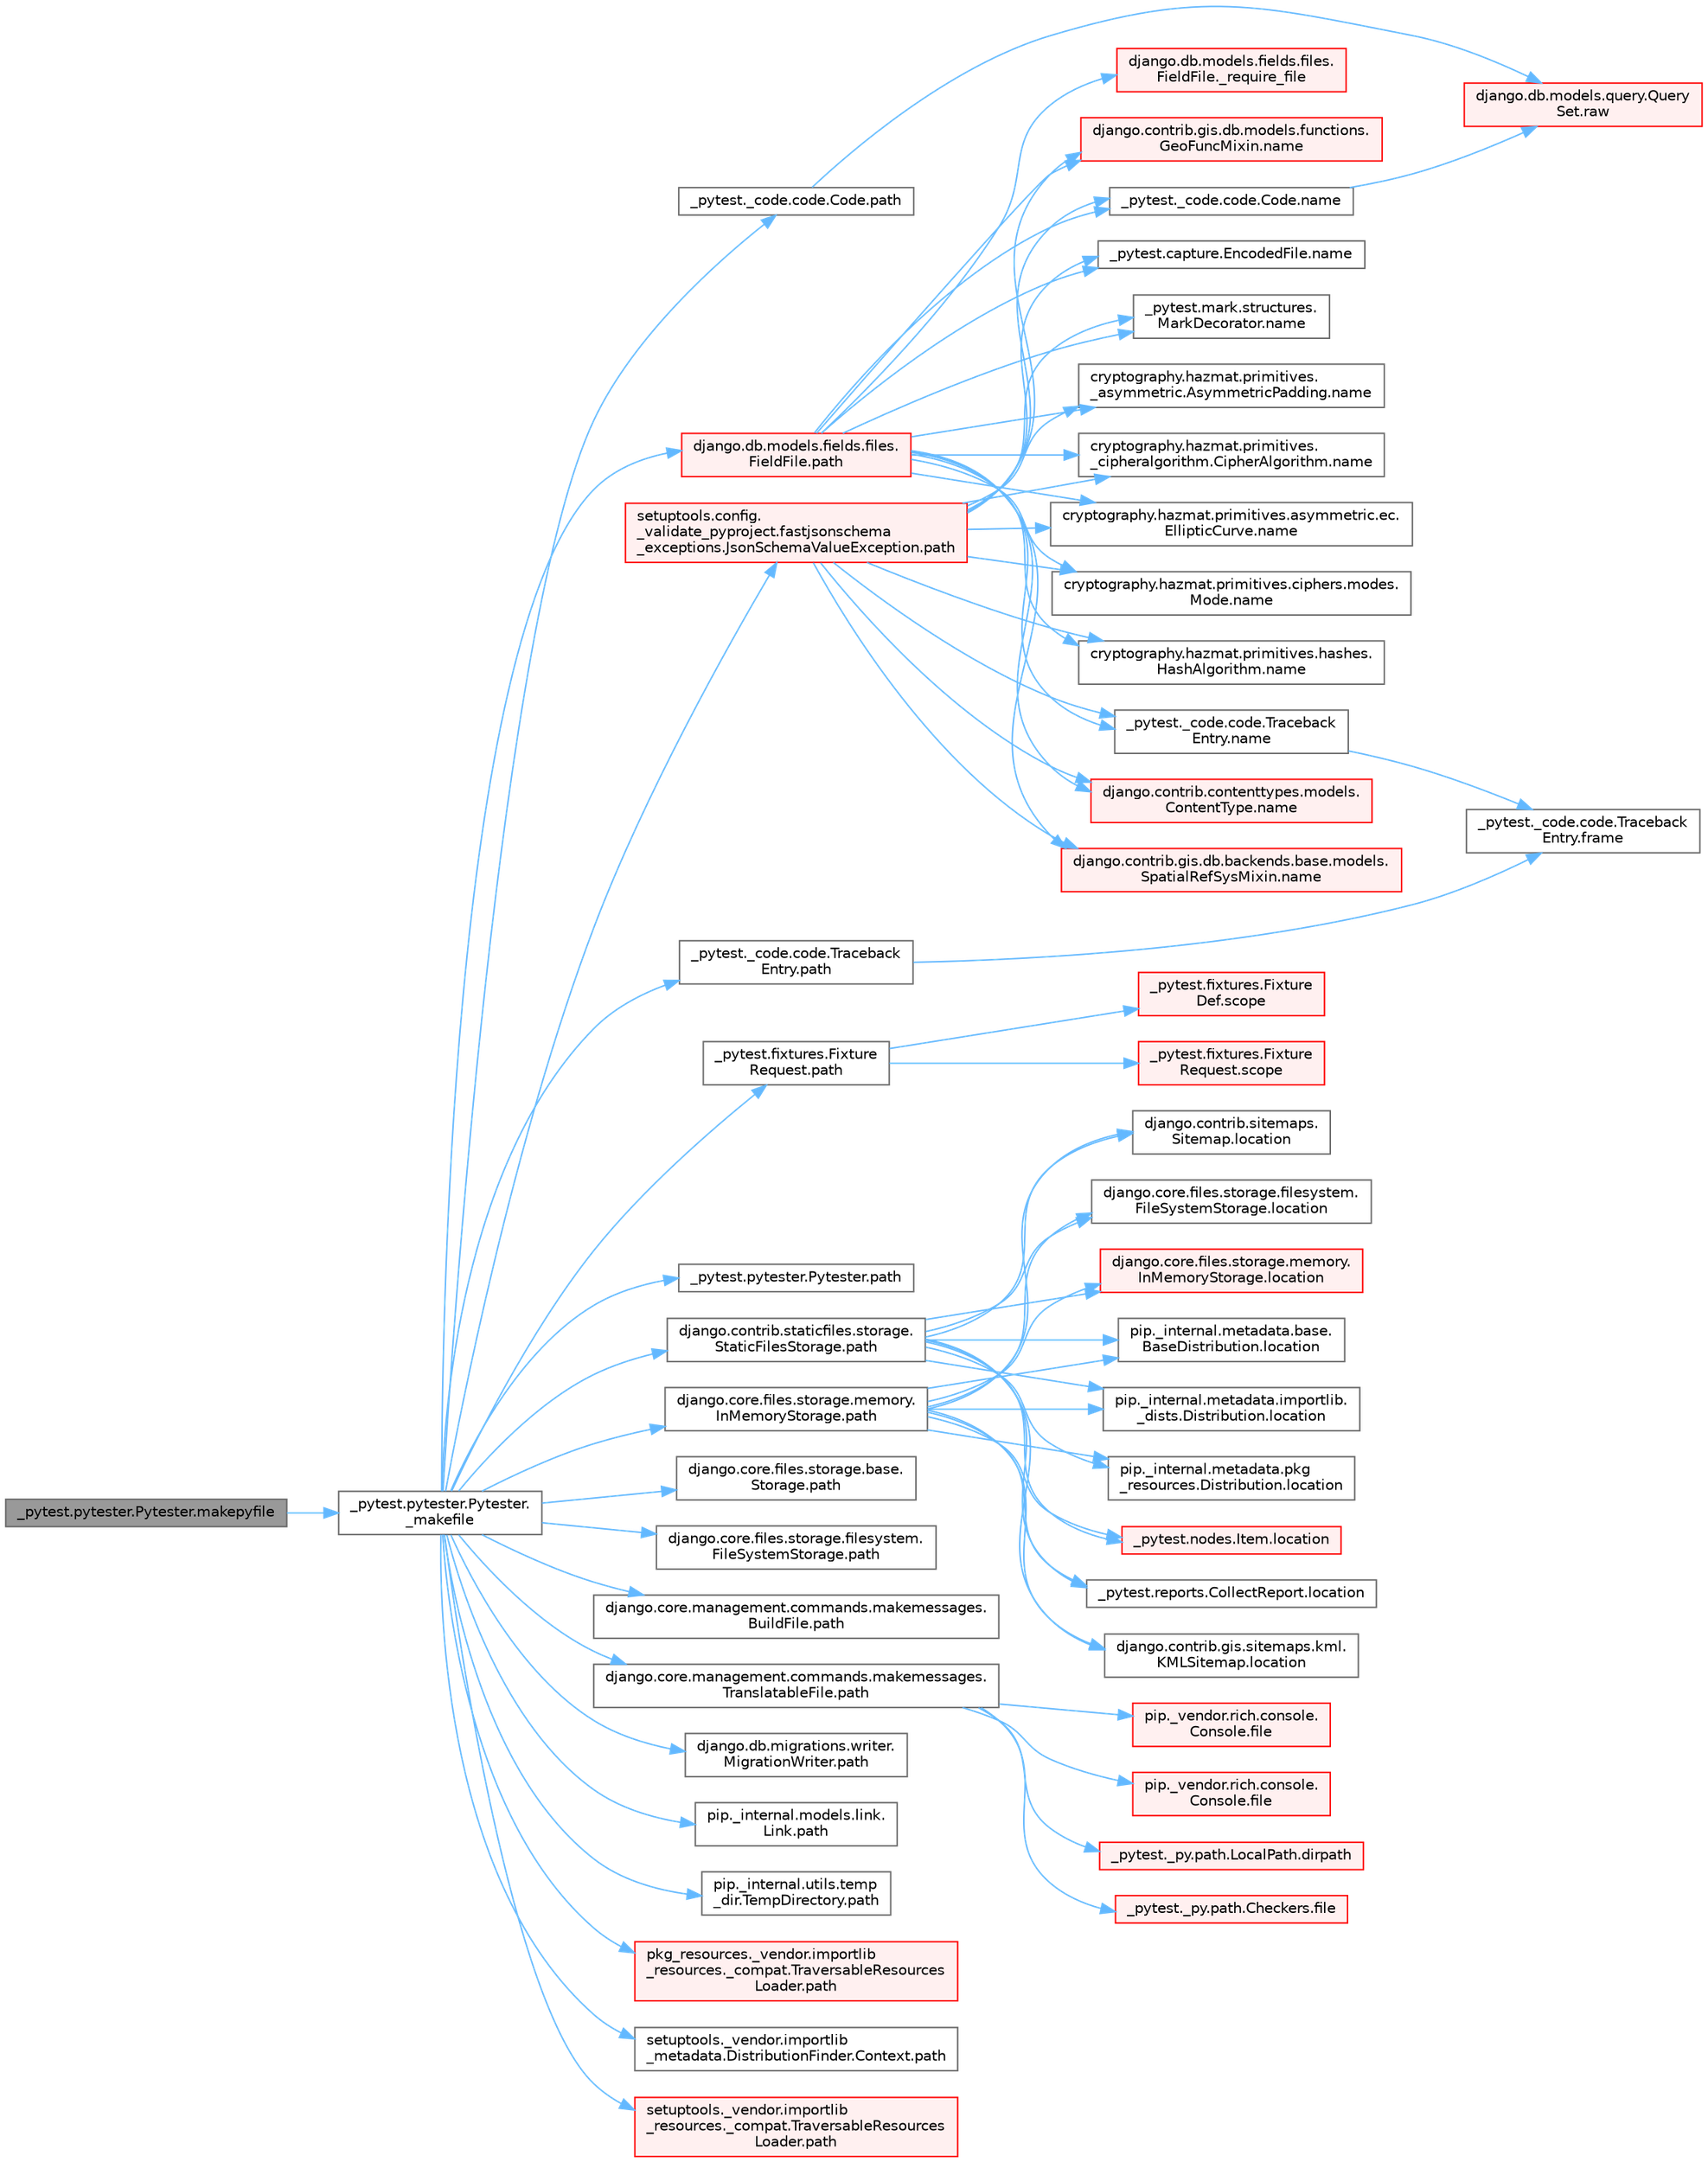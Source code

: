 digraph "_pytest.pytester.Pytester.makepyfile"
{
 // LATEX_PDF_SIZE
  bgcolor="transparent";
  edge [fontname=Helvetica,fontsize=10,labelfontname=Helvetica,labelfontsize=10];
  node [fontname=Helvetica,fontsize=10,shape=box,height=0.2,width=0.4];
  rankdir="LR";
  Node1 [id="Node000001",label="_pytest.pytester.Pytester.makepyfile",height=0.2,width=0.4,color="gray40", fillcolor="grey60", style="filled", fontcolor="black",tooltip=" "];
  Node1 -> Node2 [id="edge1_Node000001_Node000002",color="steelblue1",style="solid",tooltip=" "];
  Node2 [id="Node000002",label="_pytest.pytester.Pytester.\l_makefile",height=0.2,width=0.4,color="grey40", fillcolor="white", style="filled",URL="$class__pytest_1_1pytester_1_1_pytester.html#a7a55c8d58e26455aa4fa8bc9c5d692c6",tooltip=" "];
  Node2 -> Node3 [id="edge2_Node000002_Node000003",color="steelblue1",style="solid",tooltip=" "];
  Node3 [id="Node000003",label="_pytest._code.code.Code.path",height=0.2,width=0.4,color="grey40", fillcolor="white", style="filled",URL="$class__pytest_1_1__code_1_1code_1_1_code.html#a1dae55e90750fe77c7517f806a14d864",tooltip=" "];
  Node3 -> Node4 [id="edge3_Node000003_Node000004",color="steelblue1",style="solid",tooltip=" "];
  Node4 [id="Node000004",label="django.db.models.query.Query\lSet.raw",height=0.2,width=0.4,color="red", fillcolor="#FFF0F0", style="filled",URL="$classdjango_1_1db_1_1models_1_1query_1_1_query_set.html#abce199e3993658459fb2f7c2719daa45",tooltip="PUBLIC METHODS THAT RETURN A QUERYSET SUBCLASS #."];
  Node2 -> Node15 [id="edge4_Node000002_Node000015",color="steelblue1",style="solid",tooltip=" "];
  Node15 [id="Node000015",label="_pytest._code.code.Traceback\lEntry.path",height=0.2,width=0.4,color="grey40", fillcolor="white", style="filled",URL="$class__pytest_1_1__code_1_1code_1_1_traceback_entry.html#a5a88b9ae4623733566450a9e7d8387c0",tooltip=" "];
  Node15 -> Node16 [id="edge5_Node000015_Node000016",color="steelblue1",style="solid",tooltip=" "];
  Node16 [id="Node000016",label="_pytest._code.code.Traceback\lEntry.frame",height=0.2,width=0.4,color="grey40", fillcolor="white", style="filled",URL="$class__pytest_1_1__code_1_1code_1_1_traceback_entry.html#a8592e8aeeb3804602a1d6c85fc427f1b",tooltip=" "];
  Node2 -> Node17 [id="edge6_Node000002_Node000017",color="steelblue1",style="solid",tooltip=" "];
  Node17 [id="Node000017",label="_pytest.fixtures.Fixture\lRequest.path",height=0.2,width=0.4,color="grey40", fillcolor="white", style="filled",URL="$class__pytest_1_1fixtures_1_1_fixture_request.html#a6f6db59812d121b54cd67d5e434e1451",tooltip=" "];
  Node17 -> Node18 [id="edge7_Node000017_Node000018",color="steelblue1",style="solid",tooltip=" "];
  Node18 [id="Node000018",label="_pytest.fixtures.Fixture\lDef.scope",height=0.2,width=0.4,color="red", fillcolor="#FFF0F0", style="filled",URL="$class__pytest_1_1fixtures_1_1_fixture_def.html#a7631cdae842daae93780def0698acba2",tooltip=" "];
  Node17 -> Node22 [id="edge8_Node000017_Node000022",color="steelblue1",style="solid",tooltip=" "];
  Node22 [id="Node000022",label="_pytest.fixtures.Fixture\lRequest.scope",height=0.2,width=0.4,color="red", fillcolor="#FFF0F0", style="filled",URL="$class__pytest_1_1fixtures_1_1_fixture_request.html#acb5406ee9e8cf7147711b9314b6c951a",tooltip=" "];
  Node2 -> Node23 [id="edge9_Node000002_Node000023",color="steelblue1",style="solid",tooltip=" "];
  Node23 [id="Node000023",label="_pytest.pytester.Pytester.path",height=0.2,width=0.4,color="grey40", fillcolor="white", style="filled",URL="$class__pytest_1_1pytester_1_1_pytester.html#a403c804f74a87f5e5705774fa896cc1f",tooltip=" "];
  Node2 -> Node24 [id="edge10_Node000002_Node000024",color="steelblue1",style="solid",tooltip=" "];
  Node24 [id="Node000024",label="django.contrib.staticfiles.storage.\lStaticFilesStorage.path",height=0.2,width=0.4,color="grey40", fillcolor="white", style="filled",URL="$classdjango_1_1contrib_1_1staticfiles_1_1storage_1_1_static_files_storage.html#a4e96cc92fbde7423d1b74f3a50fc0bf6",tooltip=" "];
  Node24 -> Node25 [id="edge11_Node000024_Node000025",color="steelblue1",style="solid",tooltip=" "];
  Node25 [id="Node000025",label="_pytest.nodes.Item.location",height=0.2,width=0.4,color="red", fillcolor="#FFF0F0", style="filled",URL="$class__pytest_1_1nodes_1_1_item.html#a09cd5bab99de1b92a3aa6f76ba8aa206",tooltip=" "];
  Node24 -> Node36 [id="edge12_Node000024_Node000036",color="steelblue1",style="solid",tooltip=" "];
  Node36 [id="Node000036",label="_pytest.reports.CollectReport.location",height=0.2,width=0.4,color="grey40", fillcolor="white", style="filled",URL="$class__pytest_1_1reports_1_1_collect_report.html#a3df6c3a6598c22fd46d30789b1a43393",tooltip=" "];
  Node24 -> Node37 [id="edge13_Node000024_Node000037",color="steelblue1",style="solid",tooltip=" "];
  Node37 [id="Node000037",label="django.contrib.gis.sitemaps.kml.\lKMLSitemap.location",height=0.2,width=0.4,color="grey40", fillcolor="white", style="filled",URL="$classdjango_1_1contrib_1_1gis_1_1sitemaps_1_1kml_1_1_k_m_l_sitemap.html#aeae9b718dc149bb1b470a9c52ac5628f",tooltip=" "];
  Node24 -> Node38 [id="edge14_Node000024_Node000038",color="steelblue1",style="solid",tooltip=" "];
  Node38 [id="Node000038",label="django.contrib.sitemaps.\lSitemap.location",height=0.2,width=0.4,color="grey40", fillcolor="white", style="filled",URL="$classdjango_1_1contrib_1_1sitemaps_1_1_sitemap.html#aa50de5996662f62a25b44d826e56f3d1",tooltip=" "];
  Node24 -> Node39 [id="edge15_Node000024_Node000039",color="steelblue1",style="solid",tooltip=" "];
  Node39 [id="Node000039",label="django.core.files.storage.filesystem.\lFileSystemStorage.location",height=0.2,width=0.4,color="grey40", fillcolor="white", style="filled",URL="$classdjango_1_1core_1_1files_1_1storage_1_1filesystem_1_1_file_system_storage.html#a96c687dfbe5a613789ce671d432b4e05",tooltip=" "];
  Node24 -> Node40 [id="edge16_Node000024_Node000040",color="steelblue1",style="solid",tooltip=" "];
  Node40 [id="Node000040",label="django.core.files.storage.memory.\lInMemoryStorage.location",height=0.2,width=0.4,color="red", fillcolor="#FFF0F0", style="filled",URL="$classdjango_1_1core_1_1files_1_1storage_1_1memory_1_1_in_memory_storage.html#ac07879a754326faa2de48cb4929aec21",tooltip=" "];
  Node24 -> Node473 [id="edge17_Node000024_Node000473",color="steelblue1",style="solid",tooltip=" "];
  Node473 [id="Node000473",label="pip._internal.metadata.base.\lBaseDistribution.location",height=0.2,width=0.4,color="grey40", fillcolor="white", style="filled",URL="$classpip_1_1__internal_1_1metadata_1_1base_1_1_base_distribution.html#af41d226a9fda04459c2e55c71152b3b0",tooltip=" "];
  Node24 -> Node474 [id="edge18_Node000024_Node000474",color="steelblue1",style="solid",tooltip=" "];
  Node474 [id="Node000474",label="pip._internal.metadata.importlib.\l_dists.Distribution.location",height=0.2,width=0.4,color="grey40", fillcolor="white", style="filled",URL="$classpip_1_1__internal_1_1metadata_1_1importlib_1_1__dists_1_1_distribution.html#a501af487c943a5f3c1caf6464b7b7abf",tooltip=" "];
  Node24 -> Node475 [id="edge19_Node000024_Node000475",color="steelblue1",style="solid",tooltip=" "];
  Node475 [id="Node000475",label="pip._internal.metadata.pkg\l_resources.Distribution.location",height=0.2,width=0.4,color="grey40", fillcolor="white", style="filled",URL="$classpip_1_1__internal_1_1metadata_1_1pkg__resources_1_1_distribution.html#a0f2f12c49a237ef615c9763d10b66e6b",tooltip=" "];
  Node2 -> Node470 [id="edge20_Node000002_Node000470",color="steelblue1",style="solid",tooltip=" "];
  Node470 [id="Node000470",label="django.core.files.storage.base.\lStorage.path",height=0.2,width=0.4,color="grey40", fillcolor="white", style="filled",URL="$classdjango_1_1core_1_1files_1_1storage_1_1base_1_1_storage.html#a9be8d49a55131dbbab2c5fd57f7e772c",tooltip=" "];
  Node2 -> Node471 [id="edge21_Node000002_Node000471",color="steelblue1",style="solid",tooltip=" "];
  Node471 [id="Node000471",label="django.core.files.storage.filesystem.\lFileSystemStorage.path",height=0.2,width=0.4,color="grey40", fillcolor="white", style="filled",URL="$classdjango_1_1core_1_1files_1_1storage_1_1filesystem_1_1_file_system_storage.html#abf8a7e88eedec3e1b2ea965cc0858d17",tooltip=" "];
  Node2 -> Node472 [id="edge22_Node000002_Node000472",color="steelblue1",style="solid",tooltip=" "];
  Node472 [id="Node000472",label="django.core.files.storage.memory.\lInMemoryStorage.path",height=0.2,width=0.4,color="grey40", fillcolor="white", style="filled",URL="$classdjango_1_1core_1_1files_1_1storage_1_1memory_1_1_in_memory_storage.html#a466c8e28fd11839318d2e4454b8ef89f",tooltip=" "];
  Node472 -> Node25 [id="edge23_Node000472_Node000025",color="steelblue1",style="solid",tooltip=" "];
  Node472 -> Node36 [id="edge24_Node000472_Node000036",color="steelblue1",style="solid",tooltip=" "];
  Node472 -> Node37 [id="edge25_Node000472_Node000037",color="steelblue1",style="solid",tooltip=" "];
  Node472 -> Node38 [id="edge26_Node000472_Node000038",color="steelblue1",style="solid",tooltip=" "];
  Node472 -> Node39 [id="edge27_Node000472_Node000039",color="steelblue1",style="solid",tooltip=" "];
  Node472 -> Node40 [id="edge28_Node000472_Node000040",color="steelblue1",style="solid",tooltip=" "];
  Node472 -> Node473 [id="edge29_Node000472_Node000473",color="steelblue1",style="solid",tooltip=" "];
  Node472 -> Node474 [id="edge30_Node000472_Node000474",color="steelblue1",style="solid",tooltip=" "];
  Node472 -> Node475 [id="edge31_Node000472_Node000475",color="steelblue1",style="solid",tooltip=" "];
  Node2 -> Node476 [id="edge32_Node000002_Node000476",color="steelblue1",style="solid",tooltip=" "];
  Node476 [id="Node000476",label="django.core.management.commands.makemessages.\lBuildFile.path",height=0.2,width=0.4,color="grey40", fillcolor="white", style="filled",URL="$classdjango_1_1core_1_1management_1_1commands_1_1makemessages_1_1_build_file.html#ac06388718e902543bc00a7c6565105fc",tooltip=" "];
  Node2 -> Node477 [id="edge33_Node000002_Node000477",color="steelblue1",style="solid",tooltip=" "];
  Node477 [id="Node000477",label="django.core.management.commands.makemessages.\lTranslatableFile.path",height=0.2,width=0.4,color="grey40", fillcolor="white", style="filled",URL="$classdjango_1_1core_1_1management_1_1commands_1_1makemessages_1_1_translatable_file.html#ad851d5e6b8a65f5915ccfd4a30fb8026",tooltip=" "];
  Node477 -> Node222 [id="edge34_Node000477_Node000222",color="steelblue1",style="solid",tooltip=" "];
  Node222 [id="Node000222",label="_pytest._py.path.LocalPath.dirpath",height=0.2,width=0.4,color="red", fillcolor="#FFF0F0", style="filled",URL="$class__pytest_1_1__py_1_1path_1_1_local_path.html#aa8766bdaffd39f928eaae6f30b741b05",tooltip=" "];
  Node477 -> Node211 [id="edge35_Node000477_Node000211",color="steelblue1",style="solid",tooltip=" "];
  Node211 [id="Node000211",label="_pytest._py.path.Checkers.file",height=0.2,width=0.4,color="red", fillcolor="#FFF0F0", style="filled",URL="$class__pytest_1_1__py_1_1path_1_1_checkers.html#a53705ca38cbf2fb29d34914af4b5003d",tooltip=" "];
  Node477 -> Node213 [id="edge36_Node000477_Node000213",color="steelblue1",style="solid",tooltip=" "];
  Node213 [id="Node000213",label="pip._vendor.rich.console.\lConsole.file",height=0.2,width=0.4,color="red", fillcolor="#FFF0F0", style="filled",URL="$classpip_1_1__vendor_1_1rich_1_1console_1_1_console.html#af37c1c8bfe4a9b4dcd3b0ff2d14357bf",tooltip=" "];
  Node477 -> Node214 [id="edge37_Node000477_Node000214",color="steelblue1",style="solid",tooltip=" "];
  Node214 [id="Node000214",label="pip._vendor.rich.console.\lConsole.file",height=0.2,width=0.4,color="red", fillcolor="#FFF0F0", style="filled",URL="$classpip_1_1__vendor_1_1rich_1_1console_1_1_console.html#aeea14249658b94049a5be89c15fd5bc1",tooltip=" "];
  Node2 -> Node478 [id="edge38_Node000002_Node000478",color="steelblue1",style="solid",tooltip=" "];
  Node478 [id="Node000478",label="django.db.migrations.writer.\lMigrationWriter.path",height=0.2,width=0.4,color="grey40", fillcolor="white", style="filled",URL="$classdjango_1_1db_1_1migrations_1_1writer_1_1_migration_writer.html#a45469d67e8f80996c982470d36136184",tooltip=" "];
  Node2 -> Node479 [id="edge39_Node000002_Node000479",color="steelblue1",style="solid",tooltip=" "];
  Node479 [id="Node000479",label="django.db.models.fields.files.\lFieldFile.path",height=0.2,width=0.4,color="red", fillcolor="#FFF0F0", style="filled",URL="$classdjango_1_1db_1_1models_1_1fields_1_1files_1_1_field_file.html#ae91c4ed0643fb9bd8959d0db8eb44f80",tooltip=" "];
  Node479 -> Node480 [id="edge40_Node000479_Node000480",color="steelblue1",style="solid",tooltip=" "];
  Node480 [id="Node000480",label="django.db.models.fields.files.\lFieldFile._require_file",height=0.2,width=0.4,color="red", fillcolor="#FFF0F0", style="filled",URL="$classdjango_1_1db_1_1models_1_1fields_1_1files_1_1_field_file.html#a1cac893f5b8a18de2457265f1bf93b47",tooltip=" "];
  Node479 -> Node398 [id="edge41_Node000479_Node000398",color="steelblue1",style="solid",tooltip=" "];
  Node398 [id="Node000398",label="_pytest._code.code.Code.name",height=0.2,width=0.4,color="grey40", fillcolor="white", style="filled",URL="$class__pytest_1_1__code_1_1code_1_1_code.html#a1f3cbc53ca6df4a1bab12183694b6e78",tooltip=" "];
  Node398 -> Node4 [id="edge42_Node000398_Node000004",color="steelblue1",style="solid",tooltip=" "];
  Node479 -> Node399 [id="edge43_Node000479_Node000399",color="steelblue1",style="solid",tooltip=" "];
  Node399 [id="Node000399",label="_pytest._code.code.Traceback\lEntry.name",height=0.2,width=0.4,color="grey40", fillcolor="white", style="filled",URL="$class__pytest_1_1__code_1_1code_1_1_traceback_entry.html#a106b95c0753f41669fbfb8ee4c11ad3d",tooltip=" "];
  Node399 -> Node16 [id="edge44_Node000399_Node000016",color="steelblue1",style="solid",tooltip=" "];
  Node479 -> Node400 [id="edge45_Node000479_Node000400",color="steelblue1",style="solid",tooltip=" "];
  Node400 [id="Node000400",label="_pytest.capture.EncodedFile.name",height=0.2,width=0.4,color="grey40", fillcolor="white", style="filled",URL="$class__pytest_1_1capture_1_1_encoded_file.html#a738c73b5de21c7261d9e51f71e4f0397",tooltip=" "];
  Node479 -> Node401 [id="edge46_Node000479_Node000401",color="steelblue1",style="solid",tooltip=" "];
  Node401 [id="Node000401",label="_pytest.mark.structures.\lMarkDecorator.name",height=0.2,width=0.4,color="grey40", fillcolor="white", style="filled",URL="$class__pytest_1_1mark_1_1structures_1_1_mark_decorator.html#ae8f66760cda125450e0e3bd38689c72f",tooltip=" "];
  Node479 -> Node402 [id="edge47_Node000479_Node000402",color="steelblue1",style="solid",tooltip=" "];
  Node402 [id="Node000402",label="cryptography.hazmat.primitives.\l_asymmetric.AsymmetricPadding.name",height=0.2,width=0.4,color="grey40", fillcolor="white", style="filled",URL="$classcryptography_1_1hazmat_1_1primitives_1_1__asymmetric_1_1_asymmetric_padding.html#a8f72e8284cb336861a873ed5ce0e39b5",tooltip=" "];
  Node479 -> Node403 [id="edge48_Node000479_Node000403",color="steelblue1",style="solid",tooltip=" "];
  Node403 [id="Node000403",label="cryptography.hazmat.primitives.\l_cipheralgorithm.CipherAlgorithm.name",height=0.2,width=0.4,color="grey40", fillcolor="white", style="filled",URL="$classcryptography_1_1hazmat_1_1primitives_1_1__cipheralgorithm_1_1_cipher_algorithm.html#a50567a5c3388450ab7aa883ab34a1ac7",tooltip=" "];
  Node479 -> Node404 [id="edge49_Node000479_Node000404",color="steelblue1",style="solid",tooltip=" "];
  Node404 [id="Node000404",label="cryptography.hazmat.primitives.asymmetric.ec.\lEllipticCurve.name",height=0.2,width=0.4,color="grey40", fillcolor="white", style="filled",URL="$classcryptography_1_1hazmat_1_1primitives_1_1asymmetric_1_1ec_1_1_elliptic_curve.html#a2775c4e945309a6c7ea33dace1698a60",tooltip=" "];
  Node479 -> Node405 [id="edge50_Node000479_Node000405",color="steelblue1",style="solid",tooltip=" "];
  Node405 [id="Node000405",label="cryptography.hazmat.primitives.ciphers.modes.\lMode.name",height=0.2,width=0.4,color="grey40", fillcolor="white", style="filled",URL="$classcryptography_1_1hazmat_1_1primitives_1_1ciphers_1_1modes_1_1_mode.html#a99d93fd1370a2abbb5bb5cffbd5ff0f7",tooltip=" "];
  Node479 -> Node406 [id="edge51_Node000479_Node000406",color="steelblue1",style="solid",tooltip=" "];
  Node406 [id="Node000406",label="cryptography.hazmat.primitives.hashes.\lHashAlgorithm.name",height=0.2,width=0.4,color="grey40", fillcolor="white", style="filled",URL="$classcryptography_1_1hazmat_1_1primitives_1_1hashes_1_1_hash_algorithm.html#a42c7e1582d9b46a015774af9e5cbbb0b",tooltip=" "];
  Node479 -> Node407 [id="edge52_Node000479_Node000407",color="steelblue1",style="solid",tooltip=" "];
  Node407 [id="Node000407",label="django.contrib.contenttypes.models.\lContentType.name",height=0.2,width=0.4,color="red", fillcolor="#FFF0F0", style="filled",URL="$classdjango_1_1contrib_1_1contenttypes_1_1models_1_1_content_type.html#a305b62f56597bb2e4823dcf5e6ccdcf8",tooltip=" "];
  Node479 -> Node409 [id="edge53_Node000479_Node000409",color="steelblue1",style="solid",tooltip=" "];
  Node409 [id="Node000409",label="django.contrib.gis.db.backends.base.models.\lSpatialRefSysMixin.name",height=0.2,width=0.4,color="red", fillcolor="#FFF0F0", style="filled",URL="$classdjango_1_1contrib_1_1gis_1_1db_1_1backends_1_1base_1_1models_1_1_spatial_ref_sys_mixin.html#a56fe36e786b49160249395f453dd1cab",tooltip=" "];
  Node479 -> Node410 [id="edge54_Node000479_Node000410",color="steelblue1",style="solid",tooltip=" "];
  Node410 [id="Node000410",label="django.contrib.gis.db.models.functions.\lGeoFuncMixin.name",height=0.2,width=0.4,color="red", fillcolor="#FFF0F0", style="filled",URL="$classdjango_1_1contrib_1_1gis_1_1db_1_1models_1_1functions_1_1_geo_func_mixin.html#adeeb6b2c9db337396468712e919af622",tooltip=" "];
  Node2 -> Node575 [id="edge55_Node000002_Node000575",color="steelblue1",style="solid",tooltip=" "];
  Node575 [id="Node000575",label="pip._internal.models.link.\lLink.path",height=0.2,width=0.4,color="grey40", fillcolor="white", style="filled",URL="$classpip_1_1__internal_1_1models_1_1link_1_1_link.html#a30f454216dcb615e3ed986238490f180",tooltip=" "];
  Node2 -> Node576 [id="edge56_Node000002_Node000576",color="steelblue1",style="solid",tooltip=" "];
  Node576 [id="Node000576",label="pip._internal.utils.temp\l_dir.TempDirectory.path",height=0.2,width=0.4,color="grey40", fillcolor="white", style="filled",URL="$classpip_1_1__internal_1_1utils_1_1temp__dir_1_1_temp_directory.html#afe6b2d95c070c6570957de5696ff3a6e",tooltip=" "];
  Node2 -> Node577 [id="edge57_Node000002_Node000577",color="steelblue1",style="solid",tooltip=" "];
  Node577 [id="Node000577",label="pkg_resources._vendor.importlib\l_resources._compat.TraversableResources\lLoader.path",height=0.2,width=0.4,color="red", fillcolor="#FFF0F0", style="filled",URL="$classpkg__resources_1_1__vendor_1_1importlib__resources_1_1__compat_1_1_traversable_resources_loader.html#acfc17872a53cbe02f6c34eda2bb162f2",tooltip=" "];
  Node2 -> Node579 [id="edge58_Node000002_Node000579",color="steelblue1",style="solid",tooltip=" "];
  Node579 [id="Node000579",label="setuptools._vendor.importlib\l_metadata.DistributionFinder.Context.path",height=0.2,width=0.4,color="grey40", fillcolor="white", style="filled",URL="$classsetuptools_1_1__vendor_1_1importlib__metadata_1_1_distribution_finder_1_1_context.html#a84a429ddce40738ea5c0edb53799ee8d",tooltip=" "];
  Node2 -> Node580 [id="edge59_Node000002_Node000580",color="steelblue1",style="solid",tooltip=" "];
  Node580 [id="Node000580",label="setuptools._vendor.importlib\l_resources._compat.TraversableResources\lLoader.path",height=0.2,width=0.4,color="red", fillcolor="#FFF0F0", style="filled",URL="$classsetuptools_1_1__vendor_1_1importlib__resources_1_1__compat_1_1_traversable_resources_loader.html#a9b9cf5b6723d48f7a779b6ae71d53699",tooltip=" "];
  Node2 -> Node581 [id="edge60_Node000002_Node000581",color="steelblue1",style="solid",tooltip=" "];
  Node581 [id="Node000581",label="setuptools.config.\l_validate_pyproject.fastjsonschema\l_exceptions.JsonSchemaValueException.path",height=0.2,width=0.4,color="red", fillcolor="#FFF0F0", style="filled",URL="$classsetuptools_1_1config_1_1__validate__pyproject_1_1fastjsonschema__exceptions_1_1_json_schema_value_exception.html#a59179b3d1dc16c7087530bbc10bcf857",tooltip=" "];
  Node581 -> Node398 [id="edge61_Node000581_Node000398",color="steelblue1",style="solid",tooltip=" "];
  Node581 -> Node399 [id="edge62_Node000581_Node000399",color="steelblue1",style="solid",tooltip=" "];
  Node581 -> Node400 [id="edge63_Node000581_Node000400",color="steelblue1",style="solid",tooltip=" "];
  Node581 -> Node401 [id="edge64_Node000581_Node000401",color="steelblue1",style="solid",tooltip=" "];
  Node581 -> Node402 [id="edge65_Node000581_Node000402",color="steelblue1",style="solid",tooltip=" "];
  Node581 -> Node403 [id="edge66_Node000581_Node000403",color="steelblue1",style="solid",tooltip=" "];
  Node581 -> Node404 [id="edge67_Node000581_Node000404",color="steelblue1",style="solid",tooltip=" "];
  Node581 -> Node405 [id="edge68_Node000581_Node000405",color="steelblue1",style="solid",tooltip=" "];
  Node581 -> Node406 [id="edge69_Node000581_Node000406",color="steelblue1",style="solid",tooltip=" "];
  Node581 -> Node407 [id="edge70_Node000581_Node000407",color="steelblue1",style="solid",tooltip=" "];
  Node581 -> Node409 [id="edge71_Node000581_Node000409",color="steelblue1",style="solid",tooltip=" "];
  Node581 -> Node410 [id="edge72_Node000581_Node000410",color="steelblue1",style="solid",tooltip=" "];
}
